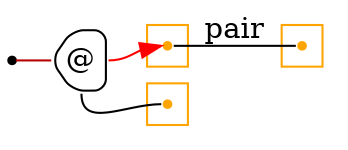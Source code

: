 digraph G {
  rankdir=LR;
  edge[arrowhead=none,arrowtail=none];
  node[fixedsize=true,shape=circle]
  size="9.201041666666667,5.219270833333334";
  labeldistance=0;
  nodesep=.175;
  ranksep=.175;

 nd1[shape=point];
 subgraph cluster_nd99 {
   graph[style=fill,color="orange"];
   ndcluster_nd99[tooltip="nd99",orientation=90,shape=point,color="orange"];
 };
 nd7[label="@",tooltip="nd7-AppGraph",style=rounded,orientation=90,shape=house,width=.4,height=.4,color="#000000"];
 subgraph cluster_nd9 {
   graph[style=fill,color="orange"];
   ndcluster_nd9[tooltip="nd9",orientation=90,shape=point,color="orange"];
 };
 subgraph cluster_nd72 {
   graph[style=fill,color="orange"];
   ndcluster_nd72[tooltip="nd72",orientation=90,shape=point,color="orange"];
 };

  ndcluster_nd9->ndcluster_nd99[label="pair",tailport=e,headport=w];
  nd7->ndcluster_nd9[tailport=e,headport=w,color=red,arrowhead=normal];
  nd7->ndcluster_nd72[tailport=s,headport=w];
  nd1->nd7[tailport=e,headport=w,color="#b70000",arrowhead=none,arrowtail=none];
}